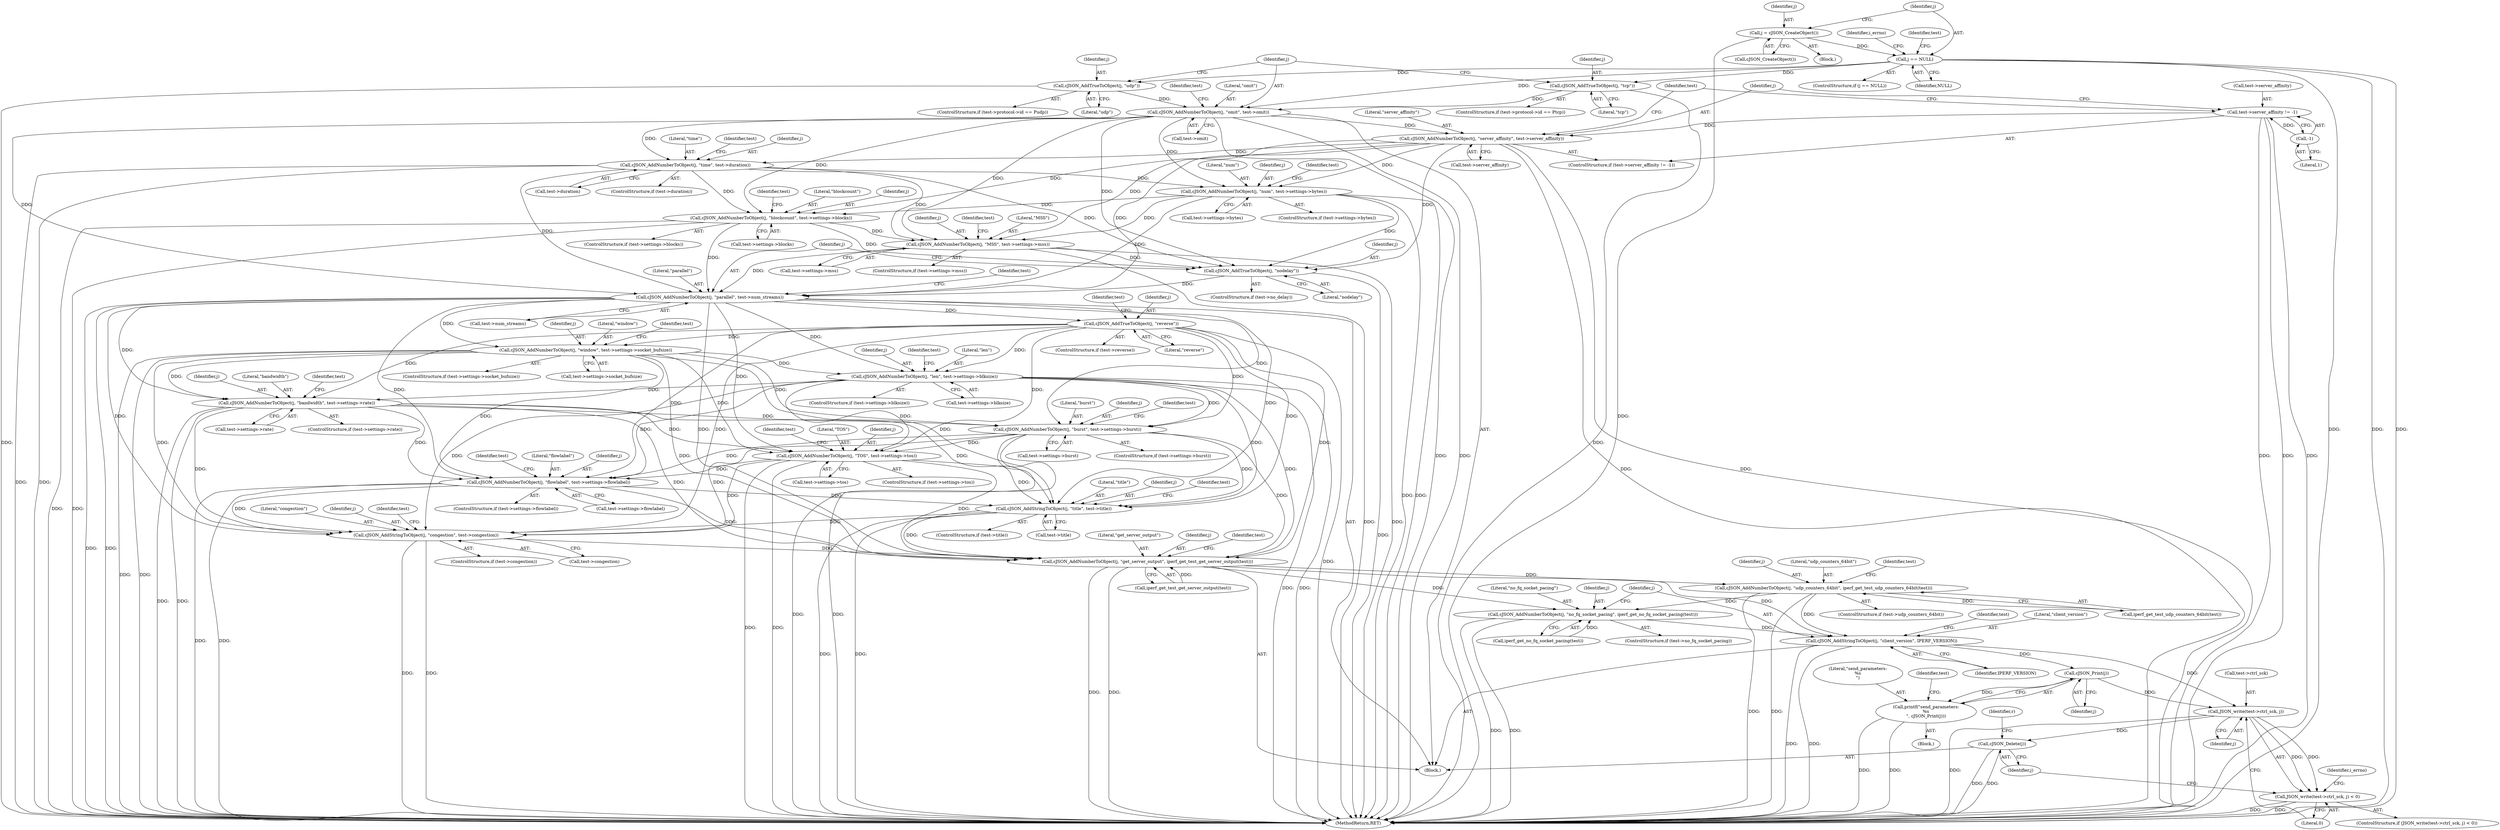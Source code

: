 digraph "0_iperf_91f2fa59e8ed80dfbf400add0164ee0e508e412a_50@pointer" {
"1000273" [label="(Call,cJSON_AddNumberToObject(j, \"bandwidth\", test->settings->rate))"];
"1000259" [label="(Call,cJSON_AddNumberToObject(j, \"len\", test->settings->blksize))"];
"1000226" [label="(Call,cJSON_AddNumberToObject(j, \"parallel\", test->num_streams))"];
"1000171" [label="(Call,cJSON_AddNumberToObject(j, \"time\", test->duration))"];
"1000148" [label="(Call,cJSON_AddNumberToObject(j, \"omit\", test->omit))"];
"1000133" [label="(Call,cJSON_AddTrueToObject(j, \"tcp\"))"];
"1000112" [label="(Call,j == NULL)"];
"1000108" [label="(Call,j = cJSON_CreateObject())"];
"1000145" [label="(Call,cJSON_AddTrueToObject(j, \"udp\"))"];
"1000161" [label="(Call,cJSON_AddNumberToObject(j, \"server_affinity\", test->server_affinity))"];
"1000155" [label="(Call,test->server_affinity != -1)"];
"1000159" [label="(Call,-1)"];
"1000183" [label="(Call,cJSON_AddNumberToObject(j, \"num\", test->settings->bytes))"];
"1000211" [label="(Call,cJSON_AddNumberToObject(j, \"MSS\", test->settings->mss))"];
"1000197" [label="(Call,cJSON_AddNumberToObject(j, \"blockcount\", test->settings->blocks))"];
"1000223" [label="(Call,cJSON_AddTrueToObject(j, \"nodelay\"))"];
"1000236" [label="(Call,cJSON_AddTrueToObject(j, \"reverse\"))"];
"1000245" [label="(Call,cJSON_AddNumberToObject(j, \"window\", test->settings->socket_bufsize))"];
"1000287" [label="(Call,cJSON_AddNumberToObject(j, \"burst\", test->settings->burst))"];
"1000301" [label="(Call,cJSON_AddNumberToObject(j, \"TOS\", test->settings->tos))"];
"1000315" [label="(Call,cJSON_AddNumberToObject(j, \"flowlabel\", test->settings->flowlabel))"];
"1000327" [label="(Call,cJSON_AddStringToObject(j, \"title\", test->title))"];
"1000337" [label="(Call,cJSON_AddStringToObject(j, \"congestion\", test->congestion))"];
"1000348" [label="(Call,cJSON_AddNumberToObject(j, \"get_server_output\", iperf_get_test_get_server_output(test)))"];
"1000357" [label="(Call,cJSON_AddNumberToObject(j, \"udp_counters_64bit\", iperf_get_test_udp_counters_64bit(test)))"];
"1000366" [label="(Call,cJSON_AddNumberToObject(j, \"no_fq_socket_pacing\", iperf_get_no_fq_socket_pacing(test)))"];
"1000371" [label="(Call,cJSON_AddStringToObject(j, \"client_version\", IPERF_VERSION))"];
"1000382" [label="(Call,cJSON_Print(j))"];
"1000380" [label="(Call,printf(\"send_parameters:\n%s\n\", cJSON_Print(j)))"];
"1000386" [label="(Call,JSON_write(test->ctrl_sck, j))"];
"1000385" [label="(Call,JSON_write(test->ctrl_sck, j) < 0)"];
"1000400" [label="(Call,cJSON_Delete(j))"];
"1000183" [label="(Call,cJSON_AddNumberToObject(j, \"num\", test->settings->bytes))"];
"1000174" [label="(Call,test->duration)"];
"1000172" [label="(Identifier,j)"];
"1000317" [label="(Literal,\"flowlabel\")"];
"1000309" [label="(ControlStructure,if (test->settings->flowlabel))"];
"1000339" [label="(Literal,\"congestion\")"];
"1000194" [label="(Identifier,test)"];
"1000369" [label="(Call,iperf_get_no_fq_socket_pacing(test))"];
"1000387" [label="(Call,test->ctrl_sck)"];
"1000246" [label="(Identifier,j)"];
"1000146" [label="(Identifier,j)"];
"1000290" [label="(Call,test->settings->burst)"];
"1000108" [label="(Call,j = cJSON_CreateObject())"];
"1000381" [label="(Literal,\"send_parameters:\n%s\n\")"];
"1000404" [label="(MethodReturn,RET)"];
"1000156" [label="(Call,test->server_affinity)"];
"1000386" [label="(Call,JSON_write(test->ctrl_sck, j))"];
"1000353" [label="(ControlStructure,if (test->udp_counters_64bit))"];
"1000151" [label="(Call,test->omit)"];
"1000111" [label="(ControlStructure,if (j == NULL))"];
"1000110" [label="(Call,cJSON_CreateObject())"];
"1000287" [label="(Call,cJSON_AddNumberToObject(j, \"burst\", test->settings->burst))"];
"1000259" [label="(Call,cJSON_AddNumberToObject(j, \"len\", test->settings->blksize))"];
"1000213" [label="(Literal,\"MSS\")"];
"1000208" [label="(Identifier,test)"];
"1000239" [label="(ControlStructure,if (test->settings->socket_bufsize))"];
"1000247" [label="(Literal,\"window\")"];
"1000371" [label="(Call,cJSON_AddStringToObject(j, \"client_version\", IPERF_VERSION))"];
"1000224" [label="(Identifier,j)"];
"1000161" [label="(Call,cJSON_AddNumberToObject(j, \"server_affinity\", test->server_affinity))"];
"1000186" [label="(Call,test->settings->bytes)"];
"1000304" [label="(Call,test->settings->tos)"];
"1000117" [label="(Identifier,i_errno)"];
"1000148" [label="(Call,cJSON_AddNumberToObject(j, \"omit\", test->omit))"];
"1000359" [label="(Literal,\"udp_counters_64bit\")"];
"1000267" [label="(ControlStructure,if (test->settings->rate))"];
"1000368" [label="(Literal,\"no_fq_socket_pacing\")"];
"1000145" [label="(Call,cJSON_AddTrueToObject(j, \"udp\"))"];
"1000367" [label="(Identifier,j)"];
"1000391" [label="(Literal,0)"];
"1000274" [label="(Identifier,j)"];
"1000124" [label="(Block,)"];
"1000360" [label="(Call,iperf_get_test_udp_counters_64bit(test))"];
"1000295" [label="(ControlStructure,if (test->settings->tos))"];
"1000199" [label="(Literal,\"blockcount\")"];
"1000212" [label="(Identifier,j)"];
"1000400" [label="(Call,cJSON_Delete(j))"];
"1000384" [label="(ControlStructure,if (JSON_write(test->ctrl_sck, j) < 0))"];
"1000200" [label="(Call,test->settings->blocks)"];
"1000388" [label="(Identifier,test)"];
"1000281" [label="(ControlStructure,if (test->settings->burst))"];
"1000197" [label="(Call,cJSON_AddNumberToObject(j, \"blockcount\", test->settings->blocks))"];
"1000379" [label="(Block,)"];
"1000312" [label="(Identifier,test)"];
"1000380" [label="(Call,printf(\"send_parameters:\n%s\n\", cJSON_Print(j)))"];
"1000171" [label="(Call,cJSON_AddNumberToObject(j, \"time\", test->duration))"];
"1000162" [label="(Identifier,j)"];
"1000237" [label="(Identifier,j)"];
"1000137" [label="(ControlStructure,if (test->protocol->id == Pudp))"];
"1000223" [label="(Call,cJSON_AddTrueToObject(j, \"nodelay\"))"];
"1000125" [label="(ControlStructure,if (test->protocol->id == Ptcp))"];
"1000390" [label="(Identifier,j)"];
"1000351" [label="(Call,iperf_get_test_get_server_output(test))"];
"1000229" [label="(Call,test->num_streams)"];
"1000366" [label="(Call,cJSON_AddNumberToObject(j, \"no_fq_socket_pacing\", iperf_get_no_fq_socket_pacing(test)))"];
"1000303" [label="(Literal,\"TOS\")"];
"1000276" [label="(Call,test->settings->rate)"];
"1000323" [label="(ControlStructure,if (test->title))"];
"1000374" [label="(Identifier,IPERF_VERSION)"];
"1000273" [label="(Call,cJSON_AddNumberToObject(j, \"bandwidth\", test->settings->rate))"];
"1000275" [label="(Literal,\"bandwidth\")"];
"1000109" [label="(Identifier,j)"];
"1000302" [label="(Identifier,j)"];
"1000315" [label="(Call,cJSON_AddNumberToObject(j, \"flowlabel\", test->settings->flowlabel))"];
"1000221" [label="(Identifier,test)"];
"1000169" [label="(Identifier,test)"];
"1000394" [label="(Identifier,i_errno)"];
"1000185" [label="(Literal,\"num\")"];
"1000377" [label="(Identifier,test)"];
"1000338" [label="(Identifier,j)"];
"1000289" [label="(Literal,\"burst\")"];
"1000373" [label="(Literal,\"client_version\")"];
"1000205" [label="(ControlStructure,if (test->settings->mss))"];
"1000147" [label="(Literal,\"udp\")"];
"1000177" [label="(ControlStructure,if (test->settings->bytes))"];
"1000219" [label="(ControlStructure,if (test->no_delay))"];
"1000327" [label="(Call,cJSON_AddStringToObject(j, \"title\", test->title))"];
"1000318" [label="(Call,test->settings->flowlabel)"];
"1000149" [label="(Identifier,j)"];
"1000155" [label="(Call,test->server_affinity != -1)"];
"1000329" [label="(Literal,\"title\")"];
"1000191" [label="(ControlStructure,if (test->settings->blocks))"];
"1000102" [label="(Block,)"];
"1000316" [label="(Identifier,j)"];
"1000135" [label="(Literal,\"tcp\")"];
"1000253" [label="(ControlStructure,if (test->settings->blksize))"];
"1000133" [label="(Call,cJSON_AddTrueToObject(j, \"tcp\"))"];
"1000245" [label="(Call,cJSON_AddNumberToObject(j, \"window\", test->settings->socket_bufsize))"];
"1000403" [label="(Identifier,r)"];
"1000288" [label="(Identifier,j)"];
"1000357" [label="(Call,cJSON_AddNumberToObject(j, \"udp_counters_64bit\", iperf_get_test_udp_counters_64bit(test)))"];
"1000159" [label="(Call,-1)"];
"1000328" [label="(Identifier,j)"];
"1000350" [label="(Literal,\"get_server_output\")"];
"1000157" [label="(Identifier,test)"];
"1000330" [label="(Call,test->title)"];
"1000232" [label="(ControlStructure,if (test->reverse))"];
"1000270" [label="(Identifier,test)"];
"1000236" [label="(Call,cJSON_AddTrueToObject(j, \"reverse\"))"];
"1000154" [label="(ControlStructure,if (test->server_affinity != -1))"];
"1000112" [label="(Call,j == NULL)"];
"1000225" [label="(Literal,\"nodelay\")"];
"1000349" [label="(Identifier,j)"];
"1000298" [label="(Identifier,test)"];
"1000198" [label="(Identifier,j)"];
"1000325" [label="(Identifier,test)"];
"1000163" [label="(Literal,\"server_affinity\")"];
"1000113" [label="(Identifier,j)"];
"1000382" [label="(Call,cJSON_Print(j))"];
"1000227" [label="(Identifier,j)"];
"1000355" [label="(Identifier,test)"];
"1000401" [label="(Identifier,j)"];
"1000333" [label="(ControlStructure,if (test->congestion))"];
"1000211" [label="(Call,cJSON_AddNumberToObject(j, \"MSS\", test->settings->mss))"];
"1000262" [label="(Call,test->settings->blksize)"];
"1000256" [label="(Identifier,test)"];
"1000364" [label="(Identifier,test)"];
"1000234" [label="(Identifier,test)"];
"1000150" [label="(Literal,\"omit\")"];
"1000372" [label="(Identifier,j)"];
"1000238" [label="(Literal,\"reverse\")"];
"1000383" [label="(Identifier,j)"];
"1000226" [label="(Call,cJSON_AddNumberToObject(j, \"parallel\", test->num_streams))"];
"1000214" [label="(Call,test->settings->mss)"];
"1000261" [label="(Literal,\"len\")"];
"1000348" [label="(Call,cJSON_AddNumberToObject(j, \"get_server_output\", iperf_get_test_get_server_output(test)))"];
"1000340" [label="(Call,test->congestion)"];
"1000134" [label="(Identifier,j)"];
"1000242" [label="(Identifier,test)"];
"1000284" [label="(Identifier,test)"];
"1000362" [label="(ControlStructure,if (test->no_fq_socket_pacing))"];
"1000301" [label="(Call,cJSON_AddNumberToObject(j, \"TOS\", test->settings->tos))"];
"1000337" [label="(Call,cJSON_AddStringToObject(j, \"congestion\", test->congestion))"];
"1000114" [label="(Identifier,NULL)"];
"1000385" [label="(Call,JSON_write(test->ctrl_sck, j) < 0)"];
"1000173" [label="(Literal,\"time\")"];
"1000335" [label="(Identifier,test)"];
"1000358" [label="(Identifier,j)"];
"1000164" [label="(Call,test->server_affinity)"];
"1000260" [label="(Identifier,j)"];
"1000129" [label="(Identifier,test)"];
"1000345" [label="(Identifier,test)"];
"1000180" [label="(Identifier,test)"];
"1000248" [label="(Call,test->settings->socket_bufsize)"];
"1000160" [label="(Literal,1)"];
"1000167" [label="(ControlStructure,if (test->duration))"];
"1000228" [label="(Literal,\"parallel\")"];
"1000184" [label="(Identifier,j)"];
"1000273" -> "1000267"  [label="AST: "];
"1000273" -> "1000276"  [label="CFG: "];
"1000274" -> "1000273"  [label="AST: "];
"1000275" -> "1000273"  [label="AST: "];
"1000276" -> "1000273"  [label="AST: "];
"1000284" -> "1000273"  [label="CFG: "];
"1000273" -> "1000404"  [label="DDG: "];
"1000273" -> "1000404"  [label="DDG: "];
"1000259" -> "1000273"  [label="DDG: "];
"1000226" -> "1000273"  [label="DDG: "];
"1000236" -> "1000273"  [label="DDG: "];
"1000245" -> "1000273"  [label="DDG: "];
"1000273" -> "1000287"  [label="DDG: "];
"1000273" -> "1000301"  [label="DDG: "];
"1000273" -> "1000315"  [label="DDG: "];
"1000273" -> "1000327"  [label="DDG: "];
"1000273" -> "1000337"  [label="DDG: "];
"1000273" -> "1000348"  [label="DDG: "];
"1000259" -> "1000253"  [label="AST: "];
"1000259" -> "1000262"  [label="CFG: "];
"1000260" -> "1000259"  [label="AST: "];
"1000261" -> "1000259"  [label="AST: "];
"1000262" -> "1000259"  [label="AST: "];
"1000270" -> "1000259"  [label="CFG: "];
"1000259" -> "1000404"  [label="DDG: "];
"1000259" -> "1000404"  [label="DDG: "];
"1000226" -> "1000259"  [label="DDG: "];
"1000236" -> "1000259"  [label="DDG: "];
"1000245" -> "1000259"  [label="DDG: "];
"1000259" -> "1000287"  [label="DDG: "];
"1000259" -> "1000301"  [label="DDG: "];
"1000259" -> "1000315"  [label="DDG: "];
"1000259" -> "1000327"  [label="DDG: "];
"1000259" -> "1000337"  [label="DDG: "];
"1000259" -> "1000348"  [label="DDG: "];
"1000226" -> "1000124"  [label="AST: "];
"1000226" -> "1000229"  [label="CFG: "];
"1000227" -> "1000226"  [label="AST: "];
"1000228" -> "1000226"  [label="AST: "];
"1000229" -> "1000226"  [label="AST: "];
"1000234" -> "1000226"  [label="CFG: "];
"1000226" -> "1000404"  [label="DDG: "];
"1000226" -> "1000404"  [label="DDG: "];
"1000171" -> "1000226"  [label="DDG: "];
"1000183" -> "1000226"  [label="DDG: "];
"1000148" -> "1000226"  [label="DDG: "];
"1000211" -> "1000226"  [label="DDG: "];
"1000161" -> "1000226"  [label="DDG: "];
"1000223" -> "1000226"  [label="DDG: "];
"1000197" -> "1000226"  [label="DDG: "];
"1000226" -> "1000236"  [label="DDG: "];
"1000226" -> "1000245"  [label="DDG: "];
"1000226" -> "1000287"  [label="DDG: "];
"1000226" -> "1000301"  [label="DDG: "];
"1000226" -> "1000315"  [label="DDG: "];
"1000226" -> "1000327"  [label="DDG: "];
"1000226" -> "1000337"  [label="DDG: "];
"1000226" -> "1000348"  [label="DDG: "];
"1000171" -> "1000167"  [label="AST: "];
"1000171" -> "1000174"  [label="CFG: "];
"1000172" -> "1000171"  [label="AST: "];
"1000173" -> "1000171"  [label="AST: "];
"1000174" -> "1000171"  [label="AST: "];
"1000180" -> "1000171"  [label="CFG: "];
"1000171" -> "1000404"  [label="DDG: "];
"1000171" -> "1000404"  [label="DDG: "];
"1000148" -> "1000171"  [label="DDG: "];
"1000161" -> "1000171"  [label="DDG: "];
"1000171" -> "1000183"  [label="DDG: "];
"1000171" -> "1000197"  [label="DDG: "];
"1000171" -> "1000211"  [label="DDG: "];
"1000171" -> "1000223"  [label="DDG: "];
"1000148" -> "1000124"  [label="AST: "];
"1000148" -> "1000151"  [label="CFG: "];
"1000149" -> "1000148"  [label="AST: "];
"1000150" -> "1000148"  [label="AST: "];
"1000151" -> "1000148"  [label="AST: "];
"1000157" -> "1000148"  [label="CFG: "];
"1000148" -> "1000404"  [label="DDG: "];
"1000148" -> "1000404"  [label="DDG: "];
"1000133" -> "1000148"  [label="DDG: "];
"1000112" -> "1000148"  [label="DDG: "];
"1000145" -> "1000148"  [label="DDG: "];
"1000148" -> "1000161"  [label="DDG: "];
"1000148" -> "1000183"  [label="DDG: "];
"1000148" -> "1000197"  [label="DDG: "];
"1000148" -> "1000211"  [label="DDG: "];
"1000148" -> "1000223"  [label="DDG: "];
"1000133" -> "1000125"  [label="AST: "];
"1000133" -> "1000135"  [label="CFG: "];
"1000134" -> "1000133"  [label="AST: "];
"1000135" -> "1000133"  [label="AST: "];
"1000149" -> "1000133"  [label="CFG: "];
"1000133" -> "1000404"  [label="DDG: "];
"1000112" -> "1000133"  [label="DDG: "];
"1000112" -> "1000111"  [label="AST: "];
"1000112" -> "1000114"  [label="CFG: "];
"1000113" -> "1000112"  [label="AST: "];
"1000114" -> "1000112"  [label="AST: "];
"1000117" -> "1000112"  [label="CFG: "];
"1000129" -> "1000112"  [label="CFG: "];
"1000112" -> "1000404"  [label="DDG: "];
"1000112" -> "1000404"  [label="DDG: "];
"1000112" -> "1000404"  [label="DDG: "];
"1000108" -> "1000112"  [label="DDG: "];
"1000112" -> "1000145"  [label="DDG: "];
"1000108" -> "1000102"  [label="AST: "];
"1000108" -> "1000110"  [label="CFG: "];
"1000109" -> "1000108"  [label="AST: "];
"1000110" -> "1000108"  [label="AST: "];
"1000113" -> "1000108"  [label="CFG: "];
"1000108" -> "1000404"  [label="DDG: "];
"1000145" -> "1000137"  [label="AST: "];
"1000145" -> "1000147"  [label="CFG: "];
"1000146" -> "1000145"  [label="AST: "];
"1000147" -> "1000145"  [label="AST: "];
"1000149" -> "1000145"  [label="CFG: "];
"1000145" -> "1000404"  [label="DDG: "];
"1000161" -> "1000154"  [label="AST: "];
"1000161" -> "1000164"  [label="CFG: "];
"1000162" -> "1000161"  [label="AST: "];
"1000163" -> "1000161"  [label="AST: "];
"1000164" -> "1000161"  [label="AST: "];
"1000169" -> "1000161"  [label="CFG: "];
"1000161" -> "1000404"  [label="DDG: "];
"1000161" -> "1000404"  [label="DDG: "];
"1000155" -> "1000161"  [label="DDG: "];
"1000161" -> "1000183"  [label="DDG: "];
"1000161" -> "1000197"  [label="DDG: "];
"1000161" -> "1000211"  [label="DDG: "];
"1000161" -> "1000223"  [label="DDG: "];
"1000155" -> "1000154"  [label="AST: "];
"1000155" -> "1000159"  [label="CFG: "];
"1000156" -> "1000155"  [label="AST: "];
"1000159" -> "1000155"  [label="AST: "];
"1000162" -> "1000155"  [label="CFG: "];
"1000169" -> "1000155"  [label="CFG: "];
"1000155" -> "1000404"  [label="DDG: "];
"1000155" -> "1000404"  [label="DDG: "];
"1000155" -> "1000404"  [label="DDG: "];
"1000159" -> "1000155"  [label="DDG: "];
"1000159" -> "1000160"  [label="CFG: "];
"1000160" -> "1000159"  [label="AST: "];
"1000183" -> "1000177"  [label="AST: "];
"1000183" -> "1000186"  [label="CFG: "];
"1000184" -> "1000183"  [label="AST: "];
"1000185" -> "1000183"  [label="AST: "];
"1000186" -> "1000183"  [label="AST: "];
"1000194" -> "1000183"  [label="CFG: "];
"1000183" -> "1000404"  [label="DDG: "];
"1000183" -> "1000404"  [label="DDG: "];
"1000183" -> "1000197"  [label="DDG: "];
"1000183" -> "1000211"  [label="DDG: "];
"1000183" -> "1000223"  [label="DDG: "];
"1000211" -> "1000205"  [label="AST: "];
"1000211" -> "1000214"  [label="CFG: "];
"1000212" -> "1000211"  [label="AST: "];
"1000213" -> "1000211"  [label="AST: "];
"1000214" -> "1000211"  [label="AST: "];
"1000221" -> "1000211"  [label="CFG: "];
"1000211" -> "1000404"  [label="DDG: "];
"1000211" -> "1000404"  [label="DDG: "];
"1000197" -> "1000211"  [label="DDG: "];
"1000211" -> "1000223"  [label="DDG: "];
"1000197" -> "1000191"  [label="AST: "];
"1000197" -> "1000200"  [label="CFG: "];
"1000198" -> "1000197"  [label="AST: "];
"1000199" -> "1000197"  [label="AST: "];
"1000200" -> "1000197"  [label="AST: "];
"1000208" -> "1000197"  [label="CFG: "];
"1000197" -> "1000404"  [label="DDG: "];
"1000197" -> "1000404"  [label="DDG: "];
"1000197" -> "1000223"  [label="DDG: "];
"1000223" -> "1000219"  [label="AST: "];
"1000223" -> "1000225"  [label="CFG: "];
"1000224" -> "1000223"  [label="AST: "];
"1000225" -> "1000223"  [label="AST: "];
"1000227" -> "1000223"  [label="CFG: "];
"1000223" -> "1000404"  [label="DDG: "];
"1000236" -> "1000232"  [label="AST: "];
"1000236" -> "1000238"  [label="CFG: "];
"1000237" -> "1000236"  [label="AST: "];
"1000238" -> "1000236"  [label="AST: "];
"1000242" -> "1000236"  [label="CFG: "];
"1000236" -> "1000404"  [label="DDG: "];
"1000236" -> "1000245"  [label="DDG: "];
"1000236" -> "1000287"  [label="DDG: "];
"1000236" -> "1000301"  [label="DDG: "];
"1000236" -> "1000315"  [label="DDG: "];
"1000236" -> "1000327"  [label="DDG: "];
"1000236" -> "1000337"  [label="DDG: "];
"1000236" -> "1000348"  [label="DDG: "];
"1000245" -> "1000239"  [label="AST: "];
"1000245" -> "1000248"  [label="CFG: "];
"1000246" -> "1000245"  [label="AST: "];
"1000247" -> "1000245"  [label="AST: "];
"1000248" -> "1000245"  [label="AST: "];
"1000256" -> "1000245"  [label="CFG: "];
"1000245" -> "1000404"  [label="DDG: "];
"1000245" -> "1000404"  [label="DDG: "];
"1000245" -> "1000287"  [label="DDG: "];
"1000245" -> "1000301"  [label="DDG: "];
"1000245" -> "1000315"  [label="DDG: "];
"1000245" -> "1000327"  [label="DDG: "];
"1000245" -> "1000337"  [label="DDG: "];
"1000245" -> "1000348"  [label="DDG: "];
"1000287" -> "1000281"  [label="AST: "];
"1000287" -> "1000290"  [label="CFG: "];
"1000288" -> "1000287"  [label="AST: "];
"1000289" -> "1000287"  [label="AST: "];
"1000290" -> "1000287"  [label="AST: "];
"1000298" -> "1000287"  [label="CFG: "];
"1000287" -> "1000404"  [label="DDG: "];
"1000287" -> "1000404"  [label="DDG: "];
"1000287" -> "1000301"  [label="DDG: "];
"1000287" -> "1000315"  [label="DDG: "];
"1000287" -> "1000327"  [label="DDG: "];
"1000287" -> "1000337"  [label="DDG: "];
"1000287" -> "1000348"  [label="DDG: "];
"1000301" -> "1000295"  [label="AST: "];
"1000301" -> "1000304"  [label="CFG: "];
"1000302" -> "1000301"  [label="AST: "];
"1000303" -> "1000301"  [label="AST: "];
"1000304" -> "1000301"  [label="AST: "];
"1000312" -> "1000301"  [label="CFG: "];
"1000301" -> "1000404"  [label="DDG: "];
"1000301" -> "1000404"  [label="DDG: "];
"1000301" -> "1000315"  [label="DDG: "];
"1000301" -> "1000327"  [label="DDG: "];
"1000301" -> "1000337"  [label="DDG: "];
"1000301" -> "1000348"  [label="DDG: "];
"1000315" -> "1000309"  [label="AST: "];
"1000315" -> "1000318"  [label="CFG: "];
"1000316" -> "1000315"  [label="AST: "];
"1000317" -> "1000315"  [label="AST: "];
"1000318" -> "1000315"  [label="AST: "];
"1000325" -> "1000315"  [label="CFG: "];
"1000315" -> "1000404"  [label="DDG: "];
"1000315" -> "1000404"  [label="DDG: "];
"1000315" -> "1000327"  [label="DDG: "];
"1000315" -> "1000337"  [label="DDG: "];
"1000315" -> "1000348"  [label="DDG: "];
"1000327" -> "1000323"  [label="AST: "];
"1000327" -> "1000330"  [label="CFG: "];
"1000328" -> "1000327"  [label="AST: "];
"1000329" -> "1000327"  [label="AST: "];
"1000330" -> "1000327"  [label="AST: "];
"1000335" -> "1000327"  [label="CFG: "];
"1000327" -> "1000404"  [label="DDG: "];
"1000327" -> "1000404"  [label="DDG: "];
"1000327" -> "1000337"  [label="DDG: "];
"1000327" -> "1000348"  [label="DDG: "];
"1000337" -> "1000333"  [label="AST: "];
"1000337" -> "1000340"  [label="CFG: "];
"1000338" -> "1000337"  [label="AST: "];
"1000339" -> "1000337"  [label="AST: "];
"1000340" -> "1000337"  [label="AST: "];
"1000345" -> "1000337"  [label="CFG: "];
"1000337" -> "1000404"  [label="DDG: "];
"1000337" -> "1000404"  [label="DDG: "];
"1000337" -> "1000348"  [label="DDG: "];
"1000348" -> "1000124"  [label="AST: "];
"1000348" -> "1000351"  [label="CFG: "];
"1000349" -> "1000348"  [label="AST: "];
"1000350" -> "1000348"  [label="AST: "];
"1000351" -> "1000348"  [label="AST: "];
"1000355" -> "1000348"  [label="CFG: "];
"1000348" -> "1000404"  [label="DDG: "];
"1000348" -> "1000404"  [label="DDG: "];
"1000351" -> "1000348"  [label="DDG: "];
"1000348" -> "1000357"  [label="DDG: "];
"1000348" -> "1000366"  [label="DDG: "];
"1000348" -> "1000371"  [label="DDG: "];
"1000357" -> "1000353"  [label="AST: "];
"1000357" -> "1000360"  [label="CFG: "];
"1000358" -> "1000357"  [label="AST: "];
"1000359" -> "1000357"  [label="AST: "];
"1000360" -> "1000357"  [label="AST: "];
"1000364" -> "1000357"  [label="CFG: "];
"1000357" -> "1000404"  [label="DDG: "];
"1000357" -> "1000404"  [label="DDG: "];
"1000360" -> "1000357"  [label="DDG: "];
"1000357" -> "1000366"  [label="DDG: "];
"1000357" -> "1000371"  [label="DDG: "];
"1000366" -> "1000362"  [label="AST: "];
"1000366" -> "1000369"  [label="CFG: "];
"1000367" -> "1000366"  [label="AST: "];
"1000368" -> "1000366"  [label="AST: "];
"1000369" -> "1000366"  [label="AST: "];
"1000372" -> "1000366"  [label="CFG: "];
"1000366" -> "1000404"  [label="DDG: "];
"1000366" -> "1000404"  [label="DDG: "];
"1000369" -> "1000366"  [label="DDG: "];
"1000366" -> "1000371"  [label="DDG: "];
"1000371" -> "1000124"  [label="AST: "];
"1000371" -> "1000374"  [label="CFG: "];
"1000372" -> "1000371"  [label="AST: "];
"1000373" -> "1000371"  [label="AST: "];
"1000374" -> "1000371"  [label="AST: "];
"1000377" -> "1000371"  [label="CFG: "];
"1000371" -> "1000404"  [label="DDG: "];
"1000371" -> "1000404"  [label="DDG: "];
"1000371" -> "1000382"  [label="DDG: "];
"1000371" -> "1000386"  [label="DDG: "];
"1000382" -> "1000380"  [label="AST: "];
"1000382" -> "1000383"  [label="CFG: "];
"1000383" -> "1000382"  [label="AST: "];
"1000380" -> "1000382"  [label="CFG: "];
"1000382" -> "1000380"  [label="DDG: "];
"1000382" -> "1000386"  [label="DDG: "];
"1000380" -> "1000379"  [label="AST: "];
"1000381" -> "1000380"  [label="AST: "];
"1000388" -> "1000380"  [label="CFG: "];
"1000380" -> "1000404"  [label="DDG: "];
"1000380" -> "1000404"  [label="DDG: "];
"1000386" -> "1000385"  [label="AST: "];
"1000386" -> "1000390"  [label="CFG: "];
"1000387" -> "1000386"  [label="AST: "];
"1000390" -> "1000386"  [label="AST: "];
"1000391" -> "1000386"  [label="CFG: "];
"1000386" -> "1000404"  [label="DDG: "];
"1000386" -> "1000385"  [label="DDG: "];
"1000386" -> "1000385"  [label="DDG: "];
"1000386" -> "1000400"  [label="DDG: "];
"1000385" -> "1000384"  [label="AST: "];
"1000385" -> "1000391"  [label="CFG: "];
"1000391" -> "1000385"  [label="AST: "];
"1000394" -> "1000385"  [label="CFG: "];
"1000401" -> "1000385"  [label="CFG: "];
"1000385" -> "1000404"  [label="DDG: "];
"1000385" -> "1000404"  [label="DDG: "];
"1000400" -> "1000124"  [label="AST: "];
"1000400" -> "1000401"  [label="CFG: "];
"1000401" -> "1000400"  [label="AST: "];
"1000403" -> "1000400"  [label="CFG: "];
"1000400" -> "1000404"  [label="DDG: "];
"1000400" -> "1000404"  [label="DDG: "];
}
